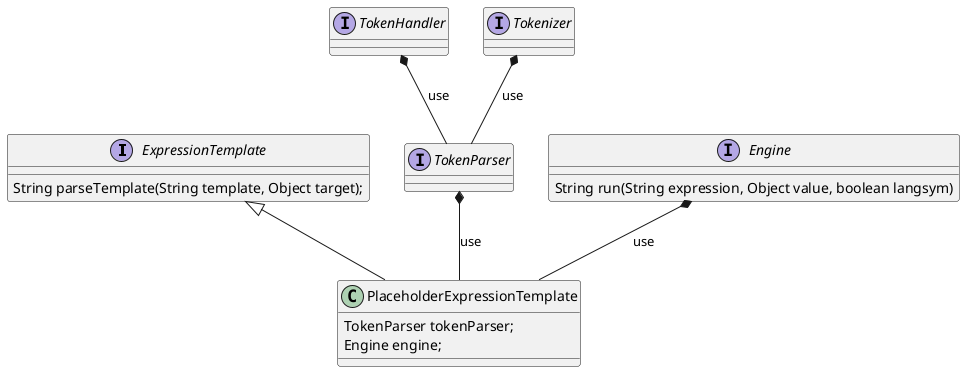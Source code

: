 @startuml
'https://plantuml.com/class-diagram

interface ExpressionTemplate
class PlaceholderExpressionTemplate
interface TokenHandler
interface TokenParser
interface Tokenizer
interface Engine

interface Engine {
    String run(String expression, Object value, boolean langsym)
}

interface ExpressionTemplate {
    String parseTemplate(String template, Object target);
}

class PlaceholderExpressionTemplate {
     TokenParser tokenParser;
     Engine engine;
}

ExpressionTemplate <|-- PlaceholderExpressionTemplate
Engine *-- PlaceholderExpressionTemplate : use
TokenParser *-- PlaceholderExpressionTemplate : use
TokenHandler *-- TokenParser : use
Tokenizer *-- TokenParser : use
@enduml